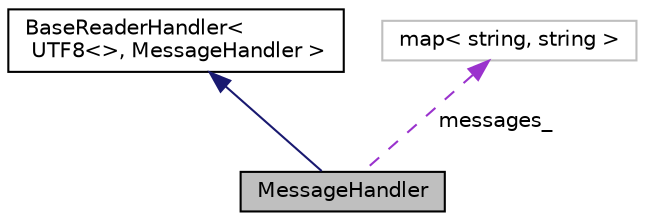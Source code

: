 digraph "MessageHandler"
{
  edge [fontname="Helvetica",fontsize="10",labelfontname="Helvetica",labelfontsize="10"];
  node [fontname="Helvetica",fontsize="10",shape=record];
  Node2 [label="MessageHandler",height=0.2,width=0.4,color="black", fillcolor="grey75", style="filled", fontcolor="black"];
  Node3 -> Node2 [dir="back",color="midnightblue",fontsize="10",style="solid",fontname="Helvetica"];
  Node3 [label="BaseReaderHandler\<\l UTF8\<\>, MessageHandler \>",height=0.2,width=0.4,color="black", fillcolor="white", style="filled",URL="$structBaseReaderHandler.html"];
  Node4 -> Node2 [dir="back",color="darkorchid3",fontsize="10",style="dashed",label=" messages_" ,fontname="Helvetica"];
  Node4 [label="map\< string, string \>",height=0.2,width=0.4,color="grey75", fillcolor="white", style="filled"];
}
